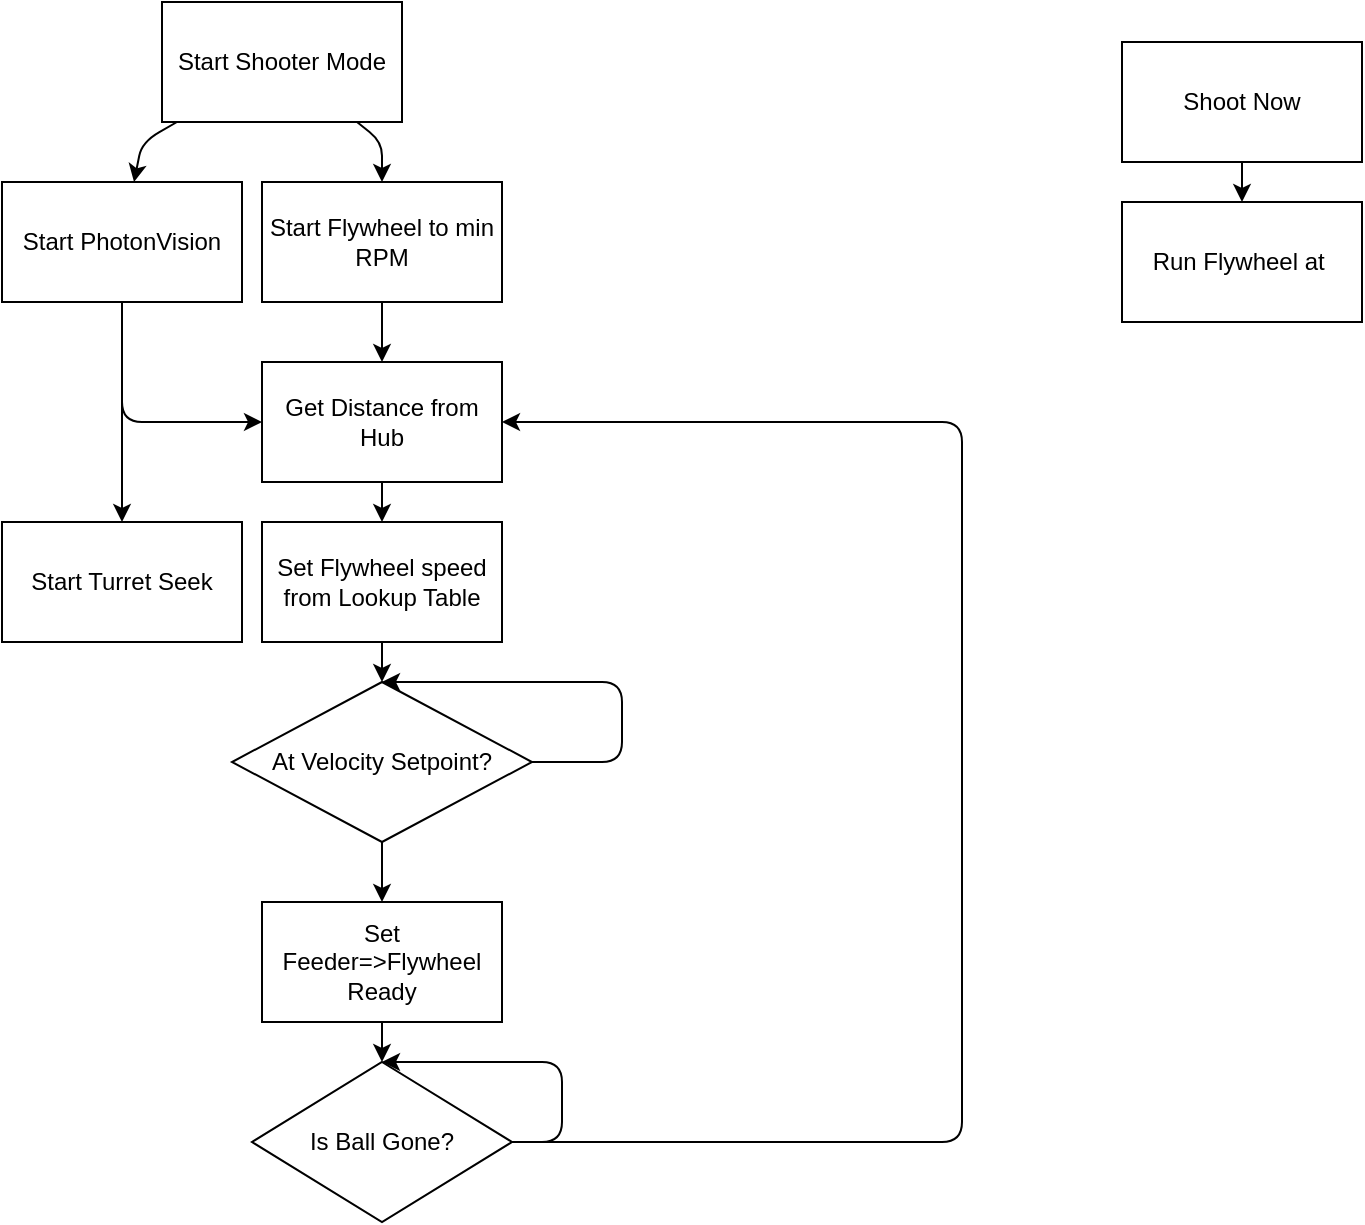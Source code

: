 <mxfile>
    <diagram id="HMwP7JI1gnF_FiOLYonQ" name="Page-1">
        <mxGraphModel dx="1153" dy="625" grid="1" gridSize="10" guides="1" tooltips="1" connect="1" arrows="1" fold="1" page="1" pageScale="1" pageWidth="850" pageHeight="1100" math="0" shadow="0">
            <root>
                <mxCell id="0"/>
                <mxCell id="1" parent="0"/>
                <mxCell id="4" value="" style="edgeStyle=none;html=1;" edge="1" parent="1" source="2" target="3">
                    <mxGeometry relative="1" as="geometry">
                        <Array as="points">
                            <mxPoint x="110" y="100"/>
                        </Array>
                    </mxGeometry>
                </mxCell>
                <mxCell id="12" value="" style="edgeStyle=none;html=1;" edge="1" parent="1" source="2" target="11">
                    <mxGeometry relative="1" as="geometry">
                        <Array as="points">
                            <mxPoint x="230" y="100"/>
                        </Array>
                    </mxGeometry>
                </mxCell>
                <mxCell id="2" value="Start Shooter Mode" style="rounded=0;whiteSpace=wrap;html=1;" vertex="1" parent="1">
                    <mxGeometry x="120" y="30" width="120" height="60" as="geometry"/>
                </mxCell>
                <mxCell id="10" value="" style="edgeStyle=none;html=1;" edge="1" parent="1" source="3" target="9">
                    <mxGeometry relative="1" as="geometry"/>
                </mxCell>
                <mxCell id="15" style="edgeStyle=none;html=1;entryX=0;entryY=0.5;entryDx=0;entryDy=0;" edge="1" parent="1" source="3" target="13">
                    <mxGeometry relative="1" as="geometry">
                        <Array as="points">
                            <mxPoint x="100" y="240"/>
                        </Array>
                    </mxGeometry>
                </mxCell>
                <mxCell id="3" value="Start PhotonVision" style="whiteSpace=wrap;html=1;rounded=0;" vertex="1" parent="1">
                    <mxGeometry x="40" y="120" width="120" height="60" as="geometry"/>
                </mxCell>
                <mxCell id="8" value="" style="edgeStyle=none;html=1;" edge="1" parent="1" source="5" target="7">
                    <mxGeometry relative="1" as="geometry"/>
                </mxCell>
                <mxCell id="5" value="Shoot Now" style="whiteSpace=wrap;html=1;rounded=0;" vertex="1" parent="1">
                    <mxGeometry x="600" y="50" width="120" height="60" as="geometry"/>
                </mxCell>
                <mxCell id="7" value="Run Flywheel at&amp;nbsp;" style="whiteSpace=wrap;html=1;rounded=0;" vertex="1" parent="1">
                    <mxGeometry x="600" y="130" width="120" height="60" as="geometry"/>
                </mxCell>
                <mxCell id="9" value="Start Turret Seek" style="whiteSpace=wrap;html=1;rounded=0;" vertex="1" parent="1">
                    <mxGeometry x="40" y="290" width="120" height="60" as="geometry"/>
                </mxCell>
                <mxCell id="14" value="" style="edgeStyle=none;html=1;" edge="1" parent="1" source="11" target="13">
                    <mxGeometry relative="1" as="geometry"/>
                </mxCell>
                <mxCell id="11" value="Start Flywheel to min RPM" style="whiteSpace=wrap;html=1;rounded=0;" vertex="1" parent="1">
                    <mxGeometry x="170" y="120" width="120" height="60" as="geometry"/>
                </mxCell>
                <mxCell id="17" value="" style="edgeStyle=none;html=1;" edge="1" parent="1" source="13" target="16">
                    <mxGeometry relative="1" as="geometry"/>
                </mxCell>
                <mxCell id="13" value="Get Distance from Hub" style="whiteSpace=wrap;html=1;rounded=0;" vertex="1" parent="1">
                    <mxGeometry x="170" y="210" width="120" height="60" as="geometry"/>
                </mxCell>
                <mxCell id="19" value="" style="edgeStyle=none;html=1;" edge="1" parent="1" source="16" target="18">
                    <mxGeometry relative="1" as="geometry"/>
                </mxCell>
                <mxCell id="16" value="Set Flywheel speed from Lookup Table" style="whiteSpace=wrap;html=1;rounded=0;" vertex="1" parent="1">
                    <mxGeometry x="170" y="290" width="120" height="60" as="geometry"/>
                </mxCell>
                <mxCell id="21" value="" style="edgeStyle=none;html=1;" edge="1" parent="1" source="18" target="20">
                    <mxGeometry relative="1" as="geometry"/>
                </mxCell>
                <mxCell id="22" style="edgeStyle=none;html=1;entryX=0.5;entryY=0;entryDx=0;entryDy=0;" edge="1" parent="1" source="18" target="18">
                    <mxGeometry relative="1" as="geometry">
                        <mxPoint x="310" y="370" as="targetPoint"/>
                        <Array as="points">
                            <mxPoint x="350" y="410"/>
                            <mxPoint x="350" y="370"/>
                        </Array>
                    </mxGeometry>
                </mxCell>
                <mxCell id="18" value="At Velocity Setpoint?" style="rhombus;whiteSpace=wrap;html=1;rounded=0;" vertex="1" parent="1">
                    <mxGeometry x="155" y="370" width="150" height="80" as="geometry"/>
                </mxCell>
                <mxCell id="26" value="" style="edgeStyle=none;html=1;" edge="1" parent="1" source="20" target="25">
                    <mxGeometry relative="1" as="geometry"/>
                </mxCell>
                <mxCell id="20" value="Set Feeder=&amp;gt;Flywheel Ready" style="whiteSpace=wrap;html=1;rounded=0;" vertex="1" parent="1">
                    <mxGeometry x="170" y="480" width="120" height="60" as="geometry"/>
                </mxCell>
                <mxCell id="27" style="edgeStyle=none;html=1;entryX=0.5;entryY=0;entryDx=0;entryDy=0;" edge="1" parent="1" source="25" target="25">
                    <mxGeometry relative="1" as="geometry">
                        <mxPoint x="320" y="560" as="targetPoint"/>
                        <Array as="points">
                            <mxPoint x="320" y="600"/>
                            <mxPoint x="320" y="560"/>
                        </Array>
                    </mxGeometry>
                </mxCell>
                <mxCell id="30" style="edgeStyle=none;html=1;entryX=1;entryY=0.5;entryDx=0;entryDy=0;" edge="1" parent="1" source="25" target="13">
                    <mxGeometry relative="1" as="geometry">
                        <mxPoint x="450" y="490" as="targetPoint"/>
                        <Array as="points">
                            <mxPoint x="520" y="600"/>
                            <mxPoint x="520" y="240"/>
                        </Array>
                    </mxGeometry>
                </mxCell>
                <mxCell id="25" value="Is Ball Gone?" style="rhombus;whiteSpace=wrap;html=1;rounded=0;" vertex="1" parent="1">
                    <mxGeometry x="165" y="560" width="130" height="80" as="geometry"/>
                </mxCell>
            </root>
        </mxGraphModel>
    </diagram>
</mxfile>